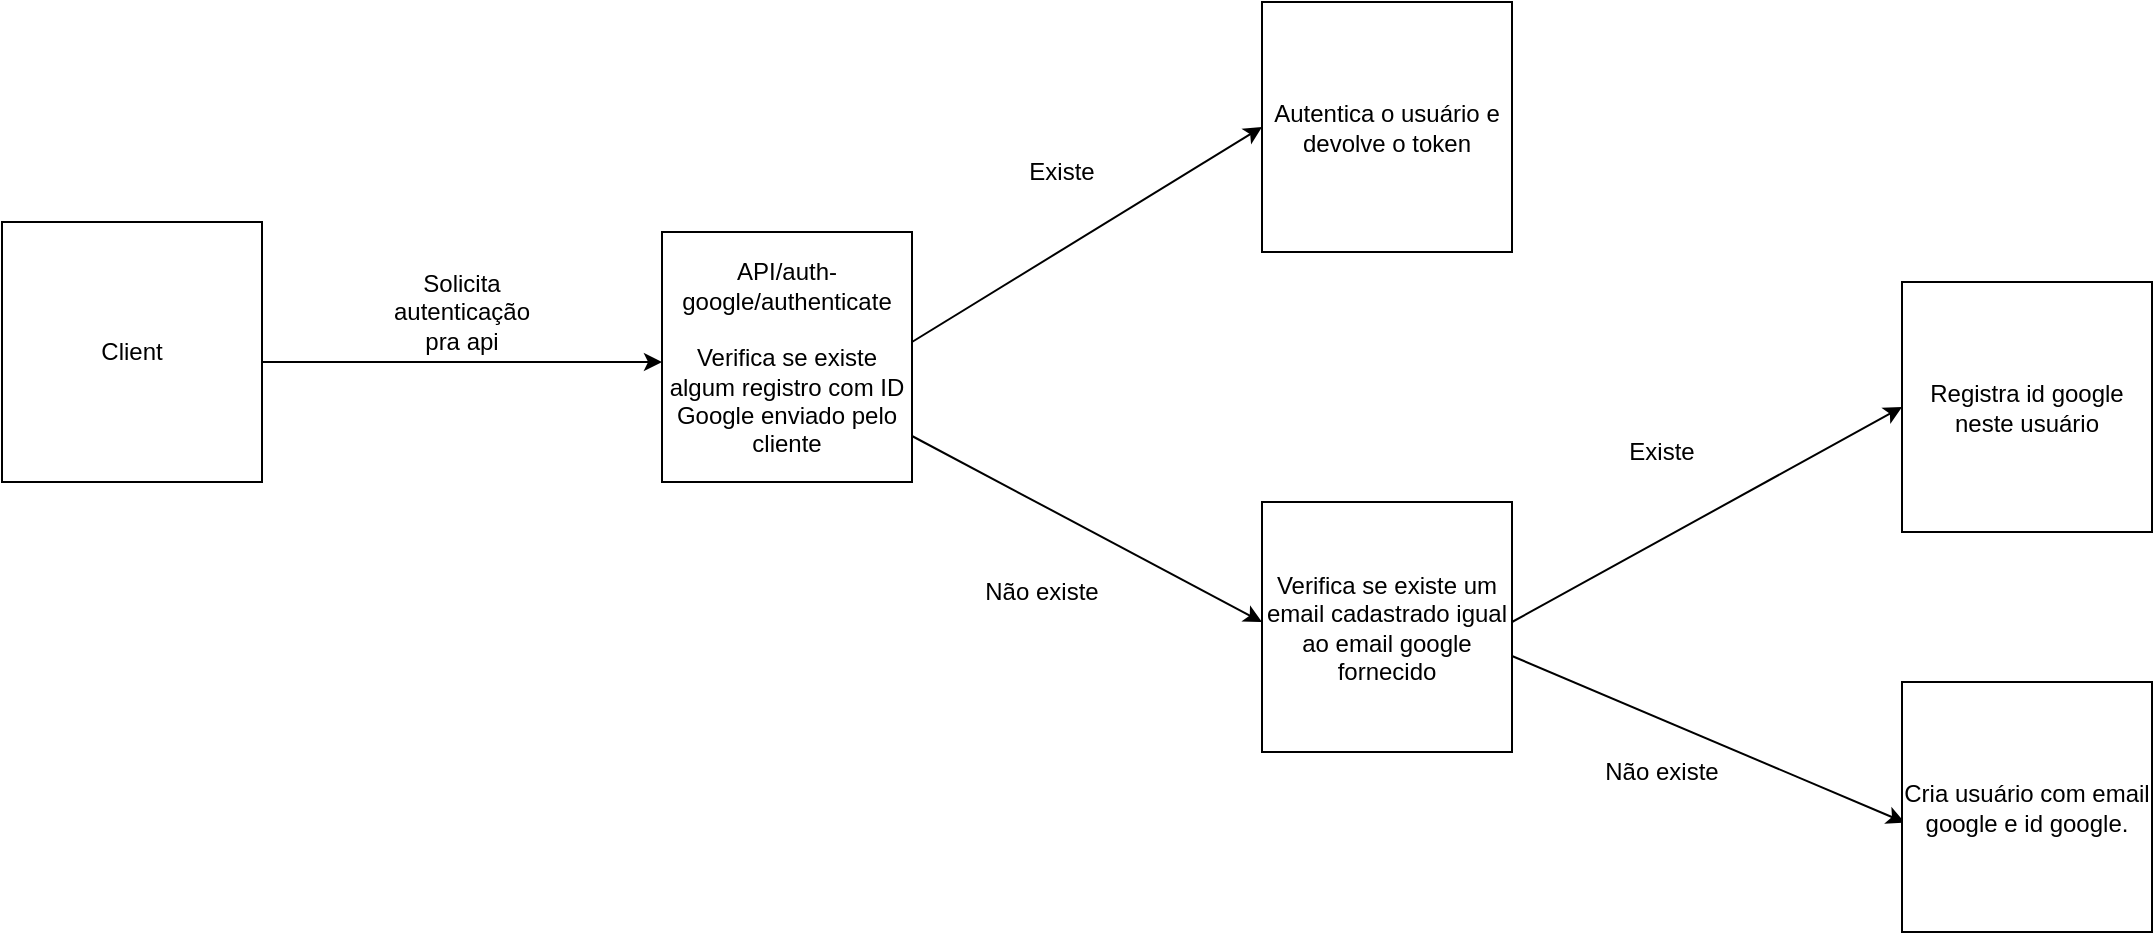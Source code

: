 <mxfile version="26.0.5">
  <diagram name="Página-1" id="q0bPfZXe6nqExq2Bzzsi">
    <mxGraphModel dx="1500" dy="757" grid="1" gridSize="10" guides="1" tooltips="1" connect="1" arrows="1" fold="1" page="1" pageScale="1" pageWidth="827" pageHeight="1169" math="0" shadow="0">
      <root>
        <mxCell id="0" />
        <mxCell id="1" parent="0" />
        <mxCell id="a4Jf9DhClSKtzrauBnGr-1" value="Client" style="whiteSpace=wrap;html=1;aspect=fixed;" vertex="1" parent="1">
          <mxGeometry x="90" y="240" width="130" height="130" as="geometry" />
        </mxCell>
        <mxCell id="a4Jf9DhClSKtzrauBnGr-2" value="" style="endArrow=classic;html=1;rounded=0;" edge="1" parent="1">
          <mxGeometry width="50" height="50" relative="1" as="geometry">
            <mxPoint x="220" y="310" as="sourcePoint" />
            <mxPoint x="420" y="310" as="targetPoint" />
          </mxGeometry>
        </mxCell>
        <mxCell id="a4Jf9DhClSKtzrauBnGr-3" value="Solicita autenticação pra api" style="text;html=1;align=center;verticalAlign=middle;whiteSpace=wrap;rounded=0;" vertex="1" parent="1">
          <mxGeometry x="290" y="270" width="60" height="30" as="geometry" />
        </mxCell>
        <mxCell id="a4Jf9DhClSKtzrauBnGr-4" value="&lt;div&gt;API/auth-google/authenticate&lt;/div&gt;&lt;div&gt;&lt;br&gt;&lt;/div&gt;&lt;div&gt;Verifica se existe algum registro com ID Google enviado pelo cliente&lt;/div&gt;" style="whiteSpace=wrap;html=1;aspect=fixed;" vertex="1" parent="1">
          <mxGeometry x="420" y="245" width="125" height="125" as="geometry" />
        </mxCell>
        <mxCell id="a4Jf9DhClSKtzrauBnGr-9" value="" style="endArrow=classic;html=1;rounded=0;entryX=0;entryY=0.5;entryDx=0;entryDy=0;" edge="1" parent="1" target="a4Jf9DhClSKtzrauBnGr-11">
          <mxGeometry width="50" height="50" relative="1" as="geometry">
            <mxPoint x="545" y="300" as="sourcePoint" />
            <mxPoint x="705" y="190" as="targetPoint" />
          </mxGeometry>
        </mxCell>
        <mxCell id="a4Jf9DhClSKtzrauBnGr-10" value="Existe" style="text;html=1;align=center;verticalAlign=middle;whiteSpace=wrap;rounded=0;" vertex="1" parent="1">
          <mxGeometry x="590" y="200" width="60" height="30" as="geometry" />
        </mxCell>
        <mxCell id="a4Jf9DhClSKtzrauBnGr-11" value="Autentica o usuário e devolve o token" style="whiteSpace=wrap;html=1;aspect=fixed;" vertex="1" parent="1">
          <mxGeometry x="720" y="130" width="125" height="125" as="geometry" />
        </mxCell>
        <mxCell id="a4Jf9DhClSKtzrauBnGr-13" value="" style="endArrow=classic;html=1;rounded=0;" edge="1" parent="1">
          <mxGeometry width="50" height="50" relative="1" as="geometry">
            <mxPoint x="545" y="347" as="sourcePoint" />
            <mxPoint x="720" y="440" as="targetPoint" />
          </mxGeometry>
        </mxCell>
        <mxCell id="a4Jf9DhClSKtzrauBnGr-14" value="Não existe" style="text;html=1;align=center;verticalAlign=middle;whiteSpace=wrap;rounded=0;" vertex="1" parent="1">
          <mxGeometry x="580" y="410" width="60" height="30" as="geometry" />
        </mxCell>
        <mxCell id="a4Jf9DhClSKtzrauBnGr-15" value="Verifica se existe um email cadastrado igual ao email google fornecido " style="whiteSpace=wrap;html=1;aspect=fixed;" vertex="1" parent="1">
          <mxGeometry x="720" y="380" width="125" height="125" as="geometry" />
        </mxCell>
        <mxCell id="a4Jf9DhClSKtzrauBnGr-16" value="" style="endArrow=classic;html=1;rounded=0;entryX=0;entryY=0.5;entryDx=0;entryDy=0;" edge="1" parent="1" target="a4Jf9DhClSKtzrauBnGr-17">
          <mxGeometry width="50" height="50" relative="1" as="geometry">
            <mxPoint x="845" y="440" as="sourcePoint" />
            <mxPoint x="1010" y="340" as="targetPoint" />
          </mxGeometry>
        </mxCell>
        <mxCell id="a4Jf9DhClSKtzrauBnGr-17" value="Registra id google neste usuário" style="whiteSpace=wrap;html=1;aspect=fixed;" vertex="1" parent="1">
          <mxGeometry x="1040" y="270" width="125" height="125" as="geometry" />
        </mxCell>
        <mxCell id="a4Jf9DhClSKtzrauBnGr-18" value="Existe" style="text;html=1;align=center;verticalAlign=middle;whiteSpace=wrap;rounded=0;" vertex="1" parent="1">
          <mxGeometry x="890" y="340" width="60" height="30" as="geometry" />
        </mxCell>
        <mxCell id="a4Jf9DhClSKtzrauBnGr-22" value="" style="endArrow=classic;html=1;rounded=0;entryX=0.011;entryY=0.562;entryDx=0;entryDy=0;entryPerimeter=0;" edge="1" parent="1" target="a4Jf9DhClSKtzrauBnGr-24">
          <mxGeometry width="50" height="50" relative="1" as="geometry">
            <mxPoint x="845" y="457" as="sourcePoint" />
            <mxPoint x="1030" y="530" as="targetPoint" />
          </mxGeometry>
        </mxCell>
        <mxCell id="a4Jf9DhClSKtzrauBnGr-23" value="Não existe" style="text;html=1;align=center;verticalAlign=middle;whiteSpace=wrap;rounded=0;" vertex="1" parent="1">
          <mxGeometry x="890" y="500" width="60" height="30" as="geometry" />
        </mxCell>
        <mxCell id="a4Jf9DhClSKtzrauBnGr-24" value="Cria usuário com email google e id google." style="whiteSpace=wrap;html=1;aspect=fixed;" vertex="1" parent="1">
          <mxGeometry x="1040" y="470" width="125" height="125" as="geometry" />
        </mxCell>
      </root>
    </mxGraphModel>
  </diagram>
</mxfile>
